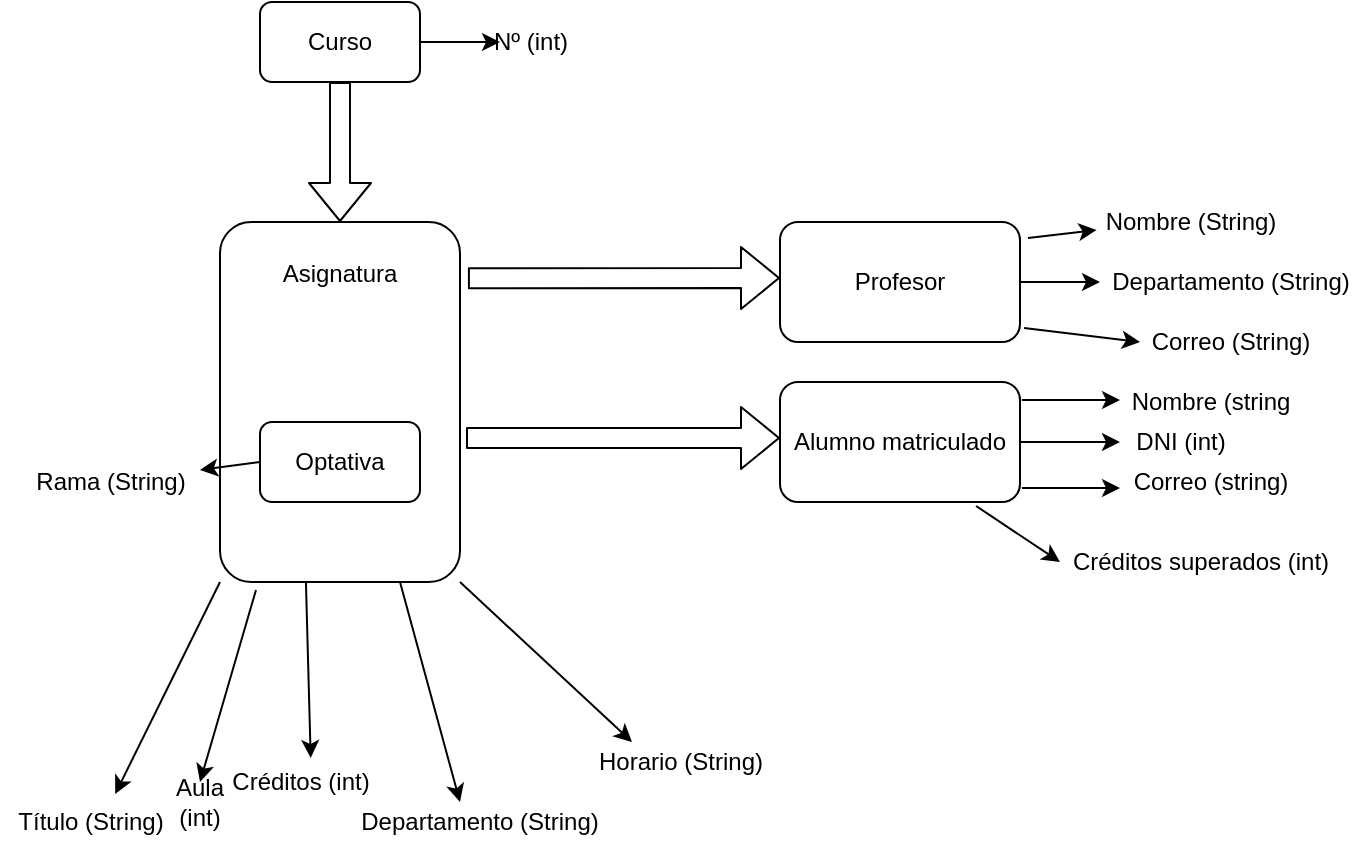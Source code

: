 <mxfile version="14.6.9" type="device"><diagram id="riIDdv6Wr3GeWt7IaFOH" name="Page-1"><mxGraphModel dx="2249" dy="794" grid="1" gridSize="10" guides="1" tooltips="1" connect="1" arrows="1" fold="1" page="1" pageScale="1" pageWidth="827" pageHeight="1169" math="0" shadow="0"><root><mxCell id="0"/><mxCell id="1" parent="0"/><mxCell id="A0-7d1m1-DqDP-CFcsze-1" value="Curso" style="rounded=1;whiteSpace=wrap;html=1;" parent="1" vertex="1"><mxGeometry x="110" y="90" width="80" height="40" as="geometry"/></mxCell><mxCell id="A0-7d1m1-DqDP-CFcsze-2" value="" style="endArrow=classic;html=1;exitX=1;exitY=0.5;exitDx=0;exitDy=0;" parent="1" source="A0-7d1m1-DqDP-CFcsze-1" edge="1"><mxGeometry width="50" height="50" relative="1" as="geometry"><mxPoint x="390" y="430" as="sourcePoint"/><mxPoint x="230" y="110" as="targetPoint"/></mxGeometry></mxCell><mxCell id="A0-7d1m1-DqDP-CFcsze-3" value="Nº (int)" style="text;html=1;align=center;verticalAlign=middle;resizable=0;points=[];autosize=1;strokeColor=none;" parent="1" vertex="1"><mxGeometry x="220" y="100" width="50" height="20" as="geometry"/></mxCell><mxCell id="A0-7d1m1-DqDP-CFcsze-4" value="" style="shape=flexArrow;endArrow=classic;html=1;exitX=0.5;exitY=1;exitDx=0;exitDy=0;" parent="1" source="A0-7d1m1-DqDP-CFcsze-1" target="A0-7d1m1-DqDP-CFcsze-5" edge="1"><mxGeometry width="50" height="50" relative="1" as="geometry"><mxPoint x="390" y="430" as="sourcePoint"/><mxPoint x="150" y="230" as="targetPoint"/></mxGeometry></mxCell><mxCell id="A0-7d1m1-DqDP-CFcsze-5" value="Asignatura&lt;br&gt;&lt;br&gt;&lt;br&gt;&lt;br&gt;&lt;br&gt;&lt;br&gt;&lt;br&gt;&lt;br&gt;&lt;br&gt;&lt;br&gt;" style="rounded=1;whiteSpace=wrap;html=1;arcSize=13;" parent="1" vertex="1"><mxGeometry x="90" y="200" width="120" height="180" as="geometry"/></mxCell><mxCell id="A0-7d1m1-DqDP-CFcsze-6" value="Optativa" style="rounded=1;whiteSpace=wrap;html=1;" parent="1" vertex="1"><mxGeometry x="110" y="300" width="80" height="40" as="geometry"/></mxCell><mxCell id="A0-7d1m1-DqDP-CFcsze-7" value="" style="endArrow=classic;html=1;exitX=0;exitY=1;exitDx=0;exitDy=0;entryX=0.64;entryY=-0.2;entryDx=0;entryDy=0;entryPerimeter=0;" parent="1" source="A0-7d1m1-DqDP-CFcsze-5" target="A0-7d1m1-DqDP-CFcsze-8" edge="1"><mxGeometry width="50" height="50" relative="1" as="geometry"><mxPoint x="390" y="560" as="sourcePoint"/><mxPoint x="90" y="470" as="targetPoint"/></mxGeometry></mxCell><mxCell id="A0-7d1m1-DqDP-CFcsze-8" value="Título (String)" style="text;html=1;align=center;verticalAlign=middle;resizable=0;points=[];autosize=1;strokeColor=none;" parent="1" vertex="1"><mxGeometry x="-20" y="490" width="90" height="20" as="geometry"/></mxCell><mxCell id="A0-7d1m1-DqDP-CFcsze-9" value="" style="endArrow=classic;html=1;exitX=0.358;exitY=1;exitDx=0;exitDy=0;exitPerimeter=0;entryX=0.567;entryY=-0.1;entryDx=0;entryDy=0;entryPerimeter=0;" parent="1" source="A0-7d1m1-DqDP-CFcsze-5" target="A0-7d1m1-DqDP-CFcsze-10" edge="1"><mxGeometry width="50" height="50" relative="1" as="geometry"><mxPoint x="390" y="560" as="sourcePoint"/><mxPoint x="131" y="467" as="targetPoint"/></mxGeometry></mxCell><mxCell id="A0-7d1m1-DqDP-CFcsze-10" value="Créditos (int)" style="text;html=1;align=center;verticalAlign=middle;resizable=0;points=[];autosize=1;strokeColor=none;" parent="1" vertex="1"><mxGeometry x="90" y="470" width="80" height="20" as="geometry"/></mxCell><mxCell id="A0-7d1m1-DqDP-CFcsze-11" value="" style="endArrow=classic;html=1;exitX=0.75;exitY=1;exitDx=0;exitDy=0;entryX=0.25;entryY=0;entryDx=0;entryDy=0;" parent="1" source="A0-7d1m1-DqDP-CFcsze-5" edge="1" target="A0-7d1m1-DqDP-CFcsze-13"><mxGeometry width="50" height="50" relative="1" as="geometry"><mxPoint x="390" y="560" as="sourcePoint"/><mxPoint x="180" y="470" as="targetPoint"/></mxGeometry></mxCell><mxCell id="A0-7d1m1-DqDP-CFcsze-12" value="Aula (int)" style="text;html=1;strokeColor=none;fillColor=none;align=center;verticalAlign=middle;whiteSpace=wrap;rounded=0;" parent="1" vertex="1"><mxGeometry x="60" y="480" width="40" height="20" as="geometry"/></mxCell><mxCell id="A0-7d1m1-DqDP-CFcsze-13" value="Departamento&amp;nbsp;&lt;span&gt;(String)&lt;/span&gt;" style="text;html=1;strokeColor=none;fillColor=none;align=center;verticalAlign=middle;whiteSpace=wrap;rounded=0;" parent="1" vertex="1"><mxGeometry x="200" y="490" width="40" height="20" as="geometry"/></mxCell><mxCell id="A0-7d1m1-DqDP-CFcsze-17" value="" style="endArrow=classic;html=1;exitX=0.15;exitY=1.022;exitDx=0;exitDy=0;exitPerimeter=0;entryX=0.5;entryY=0;entryDx=0;entryDy=0;" parent="1" source="A0-7d1m1-DqDP-CFcsze-5" target="A0-7d1m1-DqDP-CFcsze-12" edge="1"><mxGeometry width="50" height="50" relative="1" as="geometry"><mxPoint x="390" y="560" as="sourcePoint"/><mxPoint x="440" y="510" as="targetPoint"/></mxGeometry></mxCell><mxCell id="A0-7d1m1-DqDP-CFcsze-18" value="Horario (String)" style="text;html=1;align=center;verticalAlign=middle;resizable=0;points=[];autosize=1;strokeColor=none;" parent="1" vertex="1"><mxGeometry x="270" y="460" width="100" height="20" as="geometry"/></mxCell><mxCell id="A0-7d1m1-DqDP-CFcsze-19" value="Rama (String)" style="text;html=1;align=center;verticalAlign=middle;resizable=0;points=[];autosize=1;strokeColor=none;" parent="1" vertex="1"><mxGeometry x="-10" y="320" width="90" height="20" as="geometry"/></mxCell><mxCell id="A0-7d1m1-DqDP-CFcsze-20" value="" style="endArrow=classic;html=1;exitX=0;exitY=0.5;exitDx=0;exitDy=0;" parent="1" source="A0-7d1m1-DqDP-CFcsze-6" target="A0-7d1m1-DqDP-CFcsze-19" edge="1"><mxGeometry width="50" height="50" relative="1" as="geometry"><mxPoint x="390" y="560" as="sourcePoint"/><mxPoint x="440" y="510" as="targetPoint"/></mxGeometry></mxCell><mxCell id="A0-7d1m1-DqDP-CFcsze-21" value="" style="endArrow=classic;html=1;exitX=1;exitY=1;exitDx=0;exitDy=0;entryX=0.26;entryY=0;entryDx=0;entryDy=0;entryPerimeter=0;" parent="1" source="A0-7d1m1-DqDP-CFcsze-5" target="A0-7d1m1-DqDP-CFcsze-18" edge="1"><mxGeometry width="50" height="50" relative="1" as="geometry"><mxPoint x="390" y="560" as="sourcePoint"/><mxPoint x="440" y="510" as="targetPoint"/></mxGeometry></mxCell><mxCell id="A0-7d1m1-DqDP-CFcsze-22" value="" style="shape=flexArrow;endArrow=classic;html=1;exitX=1.033;exitY=0.156;exitDx=0;exitDy=0;exitPerimeter=0;" parent="1" source="A0-7d1m1-DqDP-CFcsze-5" edge="1"><mxGeometry width="50" height="50" relative="1" as="geometry"><mxPoint x="390" y="460" as="sourcePoint"/><mxPoint x="370" y="228" as="targetPoint"/></mxGeometry></mxCell><mxCell id="A0-7d1m1-DqDP-CFcsze-23" value="Profesor" style="rounded=1;whiteSpace=wrap;html=1;" parent="1" vertex="1"><mxGeometry x="370" y="200" width="120" height="60" as="geometry"/></mxCell><mxCell id="A0-7d1m1-DqDP-CFcsze-24" value="" style="endArrow=classic;html=1;exitX=1.033;exitY=0.133;exitDx=0;exitDy=0;entryX=0.033;entryY=0.7;entryDx=0;entryDy=0;entryPerimeter=0;exitPerimeter=0;" parent="1" source="A0-7d1m1-DqDP-CFcsze-23" target="A0-7d1m1-DqDP-CFcsze-25" edge="1"><mxGeometry width="50" height="50" relative="1" as="geometry"><mxPoint x="390" y="460" as="sourcePoint"/><mxPoint x="550" y="215" as="targetPoint"/></mxGeometry></mxCell><mxCell id="A0-7d1m1-DqDP-CFcsze-25" value="Nombre (String)" style="text;html=1;align=center;verticalAlign=middle;resizable=0;points=[];autosize=1;strokeColor=none;" parent="1" vertex="1"><mxGeometry x="525" y="190" width="100" height="20" as="geometry"/></mxCell><mxCell id="A0-7d1m1-DqDP-CFcsze-26" value="Departamento (String)" style="text;html=1;align=center;verticalAlign=middle;resizable=0;points=[];autosize=1;strokeColor=none;" parent="1" vertex="1"><mxGeometry x="530" y="220" width="130" height="20" as="geometry"/></mxCell><mxCell id="A0-7d1m1-DqDP-CFcsze-27" value="" style="endArrow=classic;html=1;exitX=1;exitY=0.5;exitDx=0;exitDy=0;" parent="1" source="A0-7d1m1-DqDP-CFcsze-23" target="A0-7d1m1-DqDP-CFcsze-26" edge="1"><mxGeometry width="50" height="50" relative="1" as="geometry"><mxPoint x="390" y="460" as="sourcePoint"/><mxPoint x="440" y="410" as="targetPoint"/></mxGeometry></mxCell><mxCell id="A0-7d1m1-DqDP-CFcsze-28" value="Correo (String)" style="text;html=1;align=center;verticalAlign=middle;resizable=0;points=[];autosize=1;strokeColor=none;" parent="1" vertex="1"><mxGeometry x="550" y="250" width="90" height="20" as="geometry"/></mxCell><mxCell id="A0-7d1m1-DqDP-CFcsze-31" value="" style="endArrow=classic;html=1;exitX=1.017;exitY=0.883;exitDx=0;exitDy=0;exitPerimeter=0;" parent="1" source="A0-7d1m1-DqDP-CFcsze-23" edge="1"><mxGeometry width="50" height="50" relative="1" as="geometry"><mxPoint x="390" y="460" as="sourcePoint"/><mxPoint x="550" y="260" as="targetPoint"/></mxGeometry></mxCell><mxCell id="A0-7d1m1-DqDP-CFcsze-32" value="" style="shape=flexArrow;endArrow=classic;html=1;exitX=1.025;exitY=0.6;exitDx=0;exitDy=0;exitPerimeter=0;" parent="1" source="A0-7d1m1-DqDP-CFcsze-5" edge="1"><mxGeometry width="50" height="50" relative="1" as="geometry"><mxPoint x="390" y="460" as="sourcePoint"/><mxPoint x="370" y="308" as="targetPoint"/></mxGeometry></mxCell><mxCell id="A0-7d1m1-DqDP-CFcsze-33" value="Alumno matriculado" style="rounded=1;whiteSpace=wrap;html=1;" parent="1" vertex="1"><mxGeometry x="370" y="280" width="120" height="60" as="geometry"/></mxCell><mxCell id="A0-7d1m1-DqDP-CFcsze-34" value="" style="endArrow=classic;html=1;exitX=1.008;exitY=0.15;exitDx=0;exitDy=0;exitPerimeter=0;" parent="1" source="A0-7d1m1-DqDP-CFcsze-33" edge="1"><mxGeometry width="50" height="50" relative="1" as="geometry"><mxPoint x="390" y="460" as="sourcePoint"/><mxPoint x="540" y="289" as="targetPoint"/></mxGeometry></mxCell><mxCell id="A0-7d1m1-DqDP-CFcsze-35" value="Nombre (string" style="text;html=1;align=center;verticalAlign=middle;resizable=0;points=[];autosize=1;strokeColor=none;" parent="1" vertex="1"><mxGeometry x="540" y="280" width="90" height="20" as="geometry"/></mxCell><mxCell id="A0-7d1m1-DqDP-CFcsze-36" value="" style="endArrow=classic;html=1;exitX=1;exitY=0.5;exitDx=0;exitDy=0;" parent="1" source="A0-7d1m1-DqDP-CFcsze-33" edge="1"><mxGeometry width="50" height="50" relative="1" as="geometry"><mxPoint x="390" y="460" as="sourcePoint"/><mxPoint x="540" y="310" as="targetPoint"/></mxGeometry></mxCell><mxCell id="A0-7d1m1-DqDP-CFcsze-37" value="DNI (int)" style="text;html=1;align=center;verticalAlign=middle;resizable=0;points=[];autosize=1;strokeColor=none;" parent="1" vertex="1"><mxGeometry x="540" y="300" width="60" height="20" as="geometry"/></mxCell><mxCell id="A0-7d1m1-DqDP-CFcsze-38" value="" style="endArrow=classic;html=1;exitX=1.008;exitY=0.883;exitDx=0;exitDy=0;exitPerimeter=0;" parent="1" source="A0-7d1m1-DqDP-CFcsze-33" edge="1"><mxGeometry width="50" height="50" relative="1" as="geometry"><mxPoint x="390" y="460" as="sourcePoint"/><mxPoint x="540" y="333" as="targetPoint"/></mxGeometry></mxCell><mxCell id="A0-7d1m1-DqDP-CFcsze-39" value="Correo (string)" style="text;html=1;align=center;verticalAlign=middle;resizable=0;points=[];autosize=1;strokeColor=none;" parent="1" vertex="1"><mxGeometry x="540" y="320" width="90" height="20" as="geometry"/></mxCell><mxCell id="A0-7d1m1-DqDP-CFcsze-42" value="" style="endArrow=classic;html=1;exitX=0.817;exitY=1.033;exitDx=0;exitDy=0;exitPerimeter=0;" parent="1" source="A0-7d1m1-DqDP-CFcsze-33" edge="1"><mxGeometry width="50" height="50" relative="1" as="geometry"><mxPoint x="390" y="460" as="sourcePoint"/><mxPoint x="510" y="370" as="targetPoint"/></mxGeometry></mxCell><mxCell id="A0-7d1m1-DqDP-CFcsze-43" value="Créditos superados (int)" style="text;html=1;align=center;verticalAlign=middle;resizable=0;points=[];autosize=1;strokeColor=none;" parent="1" vertex="1"><mxGeometry x="510" y="360" width="140" height="20" as="geometry"/></mxCell></root></mxGraphModel></diagram></mxfile>